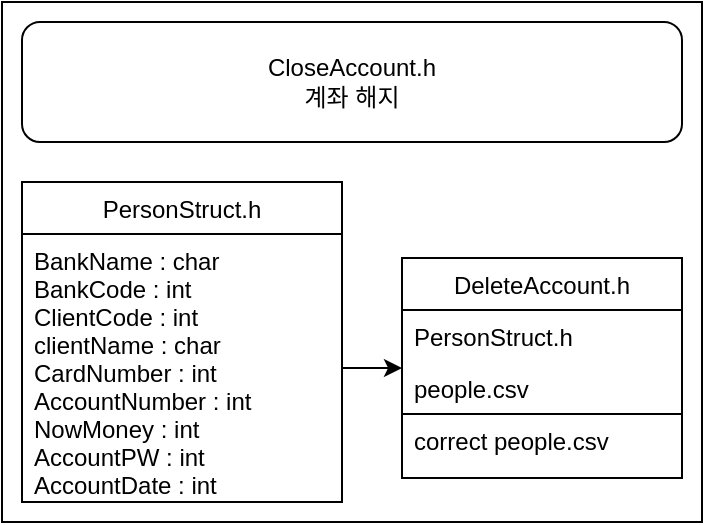 <mxfile version="21.0.2" type="device"><diagram id="C5RBs43oDa-KdzZeNtuy" name="Page-1"><mxGraphModel dx="1035" dy="786" grid="1" gridSize="10" guides="1" tooltips="1" connect="1" arrows="1" fold="1" page="1" pageScale="1" pageWidth="827" pageHeight="1169" math="0" shadow="0"><root><mxCell id="WIyWlLk6GJQsqaUBKTNV-0"/><mxCell id="WIyWlLk6GJQsqaUBKTNV-1" parent="WIyWlLk6GJQsqaUBKTNV-0"/><mxCell id="8sKPu1Zdy7vAbVcuvaor-19" value="" style="rounded=0;whiteSpace=wrap;html=1;" parent="WIyWlLk6GJQsqaUBKTNV-1" vertex="1"><mxGeometry x="20" y="120" width="350" height="260" as="geometry"/></mxCell><mxCell id="zkfFHV4jXpPFQw0GAbJ--6" value="PersonStruct.h" style="swimlane;fontStyle=0;align=center;verticalAlign=top;childLayout=stackLayout;horizontal=1;startSize=26;horizontalStack=0;resizeParent=1;resizeLast=0;collapsible=1;marginBottom=0;rounded=0;shadow=0;strokeWidth=1;" parent="WIyWlLk6GJQsqaUBKTNV-1" vertex="1"><mxGeometry x="30" y="210" width="160" height="160" as="geometry"><mxRectangle x="30" y="210" width="160" height="26" as="alternateBounds"/></mxGeometry></mxCell><mxCell id="zkfFHV4jXpPFQw0GAbJ--8" value="BankName : char&#10;BankCode : int&#10;ClientCode : int&#10;clientName : char&#10;CardNumber : int&#10;AccountNumber : int&#10;NowMoney : int&#10;AccountPW : int&#10;AccountDate : int&#10;&#10;" style="text;align=left;verticalAlign=top;spacingLeft=4;spacingRight=4;overflow=hidden;rotatable=0;points=[[0,0.5],[1,0.5]];portConstraint=eastwest;rounded=0;shadow=0;html=0;" parent="zkfFHV4jXpPFQw0GAbJ--6" vertex="1"><mxGeometry y="26" width="160" height="134" as="geometry"/></mxCell><mxCell id="zkfFHV4jXpPFQw0GAbJ--17" value="DeleteAccount.h" style="swimlane;fontStyle=0;align=center;verticalAlign=top;childLayout=stackLayout;horizontal=1;startSize=26;horizontalStack=0;resizeParent=1;resizeLast=0;collapsible=1;marginBottom=0;rounded=0;shadow=0;strokeWidth=1;" parent="WIyWlLk6GJQsqaUBKTNV-1" vertex="1"><mxGeometry x="220" y="248" width="140" height="110" as="geometry"><mxRectangle x="550" y="140" width="160" height="26" as="alternateBounds"/></mxGeometry></mxCell><mxCell id="zkfFHV4jXpPFQw0GAbJ--18" value="PersonStruct.h" style="text;align=left;verticalAlign=top;spacingLeft=4;spacingRight=4;overflow=hidden;rotatable=0;points=[[0,0.5],[1,0.5]];portConstraint=eastwest;" parent="zkfFHV4jXpPFQw0GAbJ--17" vertex="1"><mxGeometry y="26" width="140" height="26" as="geometry"/></mxCell><mxCell id="8sKPu1Zdy7vAbVcuvaor-5" value="" style="endArrow=none;html=1;rounded=0;" parent="zkfFHV4jXpPFQw0GAbJ--17" edge="1"><mxGeometry width="50" height="50" relative="1" as="geometry"><mxPoint y="78" as="sourcePoint"/><mxPoint x="140" y="78" as="targetPoint"/></mxGeometry></mxCell><mxCell id="8sKPu1Zdy7vAbVcuvaor-3" value="people.csv" style="text;align=left;verticalAlign=top;spacingLeft=4;spacingRight=4;overflow=hidden;rotatable=0;points=[[0,0.5],[1,0.5]];portConstraint=eastwest;" parent="zkfFHV4jXpPFQw0GAbJ--17" vertex="1"><mxGeometry y="52" width="140" height="26" as="geometry"/></mxCell><mxCell id="8sKPu1Zdy7vAbVcuvaor-6" value="correct people.csv" style="text;align=left;verticalAlign=top;spacingLeft=4;spacingRight=4;overflow=hidden;rotatable=0;points=[[0,0.5],[1,0.5]];portConstraint=eastwest;" parent="zkfFHV4jXpPFQw0GAbJ--17" vertex="1"><mxGeometry y="78" width="140" height="26" as="geometry"/></mxCell><mxCell id="8sKPu1Zdy7vAbVcuvaor-22" value="CloseAccount.h&lt;br&gt;계좌 해지" style="rounded=1;whiteSpace=wrap;html=1;" parent="WIyWlLk6GJQsqaUBKTNV-1" vertex="1"><mxGeometry x="30" y="130" width="330" height="60" as="geometry"/></mxCell><mxCell id="UiPFM2K7cP62xRRJtS3e-4" style="edgeStyle=orthogonalEdgeStyle;rounded=0;orthogonalLoop=1;jettySize=auto;html=1;exitX=1;exitY=0.5;exitDx=0;exitDy=0;" edge="1" parent="WIyWlLk6GJQsqaUBKTNV-1" source="zkfFHV4jXpPFQw0GAbJ--8" target="zkfFHV4jXpPFQw0GAbJ--17"><mxGeometry relative="1" as="geometry"/></mxCell></root></mxGraphModel></diagram></mxfile>